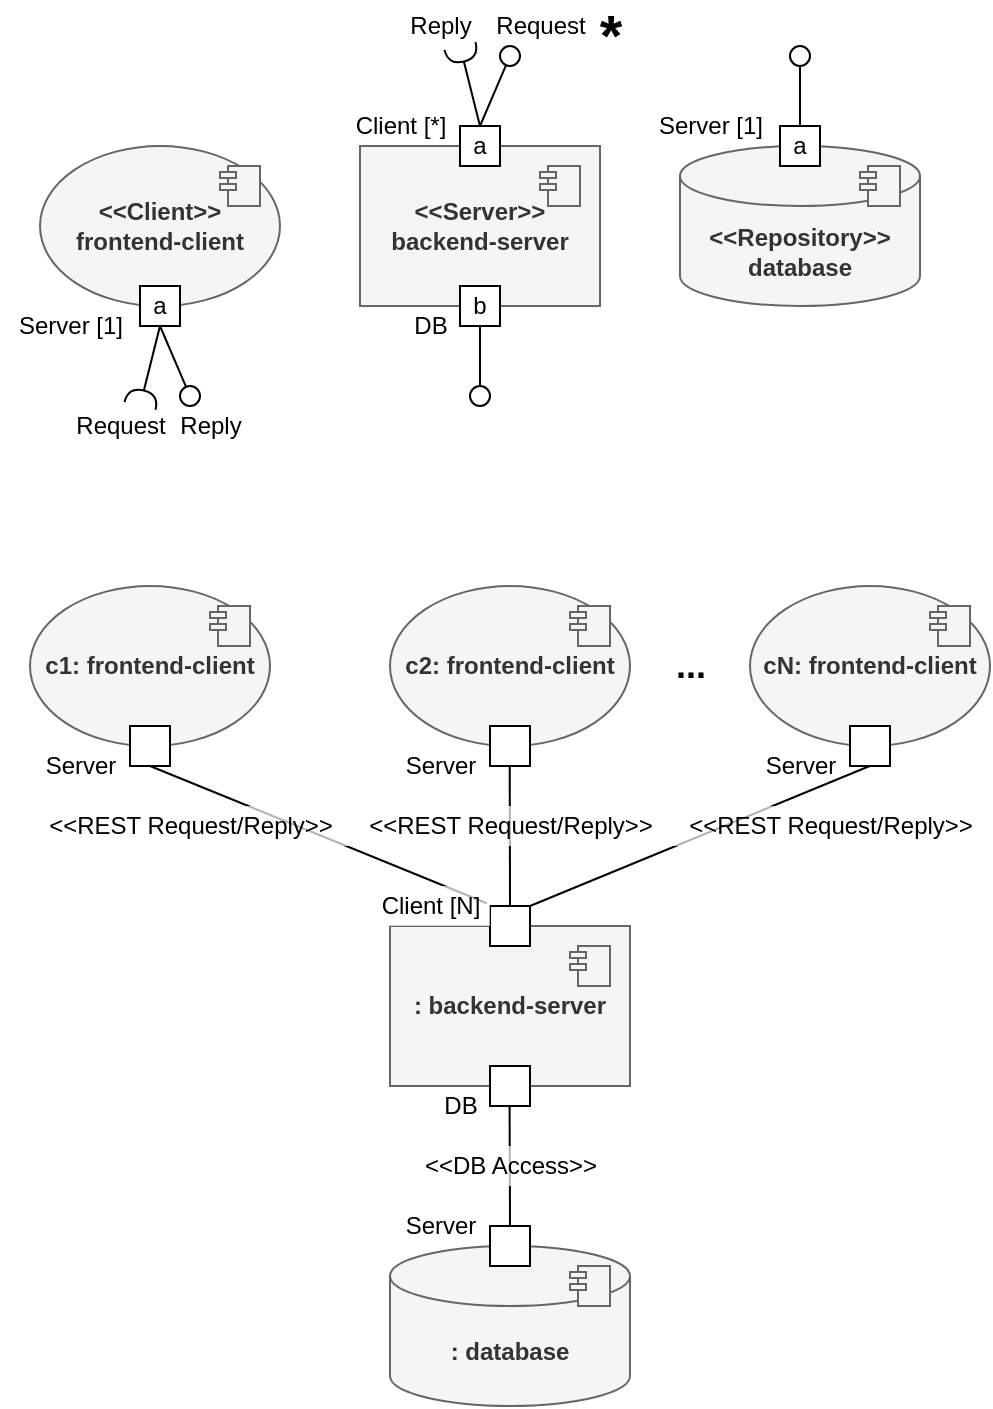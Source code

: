 <mxfile version="13.10.9" type="device"><diagram id="yv9trnzSxkDpxcfOqud2" name="Page-1"><mxGraphModel dx="1185" dy="635" grid="1" gridSize="10" guides="1" tooltips="1" connect="1" arrows="1" fold="1" page="1" pageScale="1" pageWidth="850" pageHeight="1100" math="0" shadow="0"><root><mxCell id="0"/><mxCell id="1" parent="0"/><mxCell id="oG5994Od_7sDUqblv6B6-1" value="&amp;lt;&amp;lt;Client&amp;gt;&amp;gt;&lt;br&gt;frontend-client" style="ellipse;whiteSpace=wrap;html=1;fillColor=#f5f5f5;strokeColor=#666666;fontColor=#333333;fontStyle=1" parent="1" vertex="1"><mxGeometry x="70" y="110" width="120" height="80" as="geometry"/></mxCell><mxCell id="oG5994Od_7sDUqblv6B6-17" value="a" style="whiteSpace=wrap;html=1;aspect=fixed;" parent="1" vertex="1"><mxGeometry x="120" y="180" width="20" height="20" as="geometry"/></mxCell><mxCell id="oG5994Od_7sDUqblv6B6-33" value="" style="rounded=0;orthogonalLoop=1;jettySize=auto;html=1;endArrow=none;endFill=0;exitX=0.5;exitY=1;exitDx=0;exitDy=0;" parent="1" source="oG5994Od_7sDUqblv6B6-17" target="oG5994Od_7sDUqblv6B6-35" edge="1"><mxGeometry relative="1" as="geometry"><mxPoint x="140" y="275" as="sourcePoint"/></mxGeometry></mxCell><mxCell id="oG5994Od_7sDUqblv6B6-35" value="" style="ellipse;whiteSpace=wrap;html=1;fontFamily=Helvetica;fontSize=12;fontColor=#000000;align=center;strokeColor=#000000;fillColor=#ffffff;points=[];aspect=fixed;resizable=0;" parent="1" vertex="1"><mxGeometry x="140" y="230" width="10" height="10" as="geometry"/></mxCell><mxCell id="oG5994Od_7sDUqblv6B6-37" value="" style="rounded=0;orthogonalLoop=1;jettySize=auto;html=1;endArrow=halfCircle;endFill=0;endSize=6;strokeWidth=1;" parent="1" edge="1"><mxGeometry relative="1" as="geometry"><mxPoint x="130" y="200" as="sourcePoint"/><mxPoint x="120" y="240" as="targetPoint"/></mxGeometry></mxCell><mxCell id="oG5994Od_7sDUqblv6B6-39" value="Server [1]" style="text;html=1;align=center;verticalAlign=middle;resizable=0;points=[];autosize=1;" parent="1" vertex="1"><mxGeometry x="50" y="190" width="70" height="20" as="geometry"/></mxCell><mxCell id="oG5994Od_7sDUqblv6B6-40" value="Request" style="text;html=1;align=center;verticalAlign=middle;resizable=0;points=[];autosize=1;" parent="1" vertex="1"><mxGeometry x="80" y="240" width="60" height="20" as="geometry"/></mxCell><mxCell id="oG5994Od_7sDUqblv6B6-41" value="Reply" style="text;html=1;align=center;verticalAlign=middle;resizable=0;points=[];autosize=1;" parent="1" vertex="1"><mxGeometry x="130" y="240" width="50" height="20" as="geometry"/></mxCell><mxCell id="oG5994Od_7sDUqblv6B6-43" value="" style="shape=module;align=left;spacingLeft=20;align=center;verticalAlign=top;jettyWidth=8;jettyHeight=3;fillColor=#f5f5f5;strokeColor=#666666;fontColor=#333333;" parent="1" vertex="1"><mxGeometry x="160" y="120" width="20" height="20" as="geometry"/></mxCell><mxCell id="oG5994Od_7sDUqblv6B6-44" value="&amp;lt;&amp;lt;Server&amp;gt;&amp;gt;&lt;br&gt;backend-server" style="rounded=0;whiteSpace=wrap;html=1;fillColor=#f5f5f5;strokeColor=#666666;fontColor=#333333;fontStyle=1" parent="1" vertex="1"><mxGeometry x="230" y="110" width="120" height="80" as="geometry"/></mxCell><mxCell id="oG5994Od_7sDUqblv6B6-46" value="" style="shape=module;align=left;spacingLeft=20;align=center;verticalAlign=top;jettyWidth=8;jettyHeight=3;fillColor=#f5f5f5;strokeColor=#666666;fontColor=#333333;" parent="1" vertex="1"><mxGeometry x="320" y="120" width="20" height="20" as="geometry"/></mxCell><mxCell id="oG5994Od_7sDUqblv6B6-48" value="a" style="whiteSpace=wrap;html=1;aspect=fixed;" parent="1" vertex="1"><mxGeometry x="280" y="100" width="20" height="20" as="geometry"/></mxCell><mxCell id="oG5994Od_7sDUqblv6B6-49" value="" style="rounded=0;orthogonalLoop=1;jettySize=auto;html=1;endArrow=none;endFill=0;exitX=0.5;exitY=0;exitDx=0;exitDy=0;" parent="1" source="oG5994Od_7sDUqblv6B6-48" target="oG5994Od_7sDUqblv6B6-50" edge="1"><mxGeometry relative="1" as="geometry"><mxPoint x="300" y="195" as="sourcePoint"/></mxGeometry></mxCell><mxCell id="oG5994Od_7sDUqblv6B6-50" value="" style="ellipse;whiteSpace=wrap;html=1;fontFamily=Helvetica;fontSize=12;fontColor=#000000;align=center;strokeColor=#000000;fillColor=#ffffff;points=[];aspect=fixed;resizable=0;" parent="1" vertex="1"><mxGeometry x="300" y="60" width="10" height="10" as="geometry"/></mxCell><mxCell id="oG5994Od_7sDUqblv6B6-51" value="" style="rounded=0;orthogonalLoop=1;jettySize=auto;html=1;endArrow=halfCircle;endFill=0;endSize=6;strokeWidth=1;exitX=0.5;exitY=0;exitDx=0;exitDy=0;" parent="1" source="oG5994Od_7sDUqblv6B6-48" edge="1"><mxGeometry relative="1" as="geometry"><mxPoint x="290" y="120" as="sourcePoint"/><mxPoint x="280" y="60" as="targetPoint"/></mxGeometry></mxCell><mxCell id="oG5994Od_7sDUqblv6B6-52" value="Reply" style="text;html=1;align=center;verticalAlign=middle;resizable=0;points=[];autosize=1;" parent="1" vertex="1"><mxGeometry x="245" y="40" width="50" height="20" as="geometry"/></mxCell><mxCell id="oG5994Od_7sDUqblv6B6-53" value="Request" style="text;html=1;align=center;verticalAlign=middle;resizable=0;points=[];autosize=1;" parent="1" vertex="1"><mxGeometry x="290" y="40" width="60" height="20" as="geometry"/></mxCell><mxCell id="oG5994Od_7sDUqblv6B6-54" value="Client [*]" style="text;html=1;align=center;verticalAlign=middle;resizable=0;points=[];autosize=1;" parent="1" vertex="1"><mxGeometry x="220" y="90" width="60" height="20" as="geometry"/></mxCell><mxCell id="oG5994Od_7sDUqblv6B6-55" value="b" style="whiteSpace=wrap;html=1;aspect=fixed;" parent="1" vertex="1"><mxGeometry x="280" y="180" width="20" height="20" as="geometry"/></mxCell><mxCell id="oG5994Od_7sDUqblv6B6-56" value="" style="rounded=0;orthogonalLoop=1;jettySize=auto;html=1;endArrow=none;endFill=0;exitX=0.5;exitY=1;exitDx=0;exitDy=0;" parent="1" source="oG5994Od_7sDUqblv6B6-55" target="oG5994Od_7sDUqblv6B6-57" edge="1"><mxGeometry relative="1" as="geometry"><mxPoint x="160" y="210" as="sourcePoint"/></mxGeometry></mxCell><mxCell id="oG5994Od_7sDUqblv6B6-57" value="" style="ellipse;whiteSpace=wrap;html=1;fontFamily=Helvetica;fontSize=12;fontColor=#000000;align=center;strokeColor=#000000;fillColor=#ffffff;points=[];aspect=fixed;resizable=0;" parent="1" vertex="1"><mxGeometry x="285" y="230" width="10" height="10" as="geometry"/></mxCell><mxCell id="oG5994Od_7sDUqblv6B6-58" value="DB" style="text;html=1;align=center;verticalAlign=middle;resizable=0;points=[];autosize=1;" parent="1" vertex="1"><mxGeometry x="250" y="190" width="30" height="20" as="geometry"/></mxCell><mxCell id="oG5994Od_7sDUqblv6B6-59" value="&amp;lt;&amp;lt;Repository&amp;gt;&amp;gt;&lt;br&gt;database" style="shape=cylinder3;whiteSpace=wrap;html=1;boundedLbl=1;backgroundOutline=1;size=15;fillColor=#f5f5f5;strokeColor=#666666;fontColor=#333333;fontStyle=1" parent="1" vertex="1"><mxGeometry x="390" y="110" width="120" height="80" as="geometry"/></mxCell><mxCell id="oG5994Od_7sDUqblv6B6-60" value="" style="shape=module;align=left;spacingLeft=20;align=center;verticalAlign=top;jettyWidth=8;jettyHeight=3;fillColor=#f5f5f5;strokeColor=#666666;fontColor=#333333;" parent="1" vertex="1"><mxGeometry x="480" y="120" width="20" height="20" as="geometry"/></mxCell><mxCell id="oG5994Od_7sDUqblv6B6-61" value="a" style="whiteSpace=wrap;html=1;aspect=fixed;" parent="1" vertex="1"><mxGeometry x="440" y="100" width="20" height="20" as="geometry"/></mxCell><mxCell id="oG5994Od_7sDUqblv6B6-63" value="" style="rounded=0;orthogonalLoop=1;jettySize=auto;html=1;endArrow=none;endFill=0;exitX=0.5;exitY=1;exitDx=0;exitDy=0;" parent="1" target="oG5994Od_7sDUqblv6B6-64" edge="1"><mxGeometry relative="1" as="geometry"><mxPoint x="450" y="100" as="sourcePoint"/></mxGeometry></mxCell><mxCell id="oG5994Od_7sDUqblv6B6-64" value="" style="ellipse;whiteSpace=wrap;html=1;fontFamily=Helvetica;fontSize=12;fontColor=#000000;align=center;strokeColor=#000000;fillColor=#ffffff;points=[];aspect=fixed;resizable=0;" parent="1" vertex="1"><mxGeometry x="445" y="60" width="10" height="10" as="geometry"/></mxCell><mxCell id="oG5994Od_7sDUqblv6B6-65" value="Server [1]" style="text;html=1;align=center;verticalAlign=middle;resizable=0;points=[];autosize=1;" parent="1" vertex="1"><mxGeometry x="370" y="90" width="70" height="20" as="geometry"/></mxCell><mxCell id="oG5994Od_7sDUqblv6B6-91" value="c1: frontend-client" style="ellipse;whiteSpace=wrap;html=1;fillColor=#f5f5f5;strokeColor=#666666;fontColor=#333333;fontStyle=1" parent="1" vertex="1"><mxGeometry x="65" y="330" width="120" height="80" as="geometry"/></mxCell><mxCell id="oG5994Od_7sDUqblv6B6-92" value="" style="whiteSpace=wrap;html=1;aspect=fixed;" parent="1" vertex="1"><mxGeometry x="115" y="400" width="20" height="20" as="geometry"/></mxCell><mxCell id="oG5994Od_7sDUqblv6B6-99" value="" style="shape=module;align=left;spacingLeft=20;align=center;verticalAlign=top;jettyWidth=8;jettyHeight=3;fillColor=#f5f5f5;strokeColor=#666666;fontColor=#333333;" parent="1" vertex="1"><mxGeometry x="155" y="340" width="20" height="20" as="geometry"/></mxCell><mxCell id="oG5994Od_7sDUqblv6B6-100" value="c2: frontend-client" style="ellipse;whiteSpace=wrap;html=1;fillColor=#f5f5f5;strokeColor=#666666;fontColor=#333333;fontStyle=1" parent="1" vertex="1"><mxGeometry x="245" y="330" width="120" height="80" as="geometry"/></mxCell><mxCell id="oG5994Od_7sDUqblv6B6-101" value="" style="whiteSpace=wrap;html=1;aspect=fixed;" parent="1" vertex="1"><mxGeometry x="295" y="400" width="20" height="20" as="geometry"/></mxCell><mxCell id="oG5994Od_7sDUqblv6B6-108" value="" style="shape=module;align=left;spacingLeft=20;align=center;verticalAlign=top;jettyWidth=8;jettyHeight=3;fillColor=#f5f5f5;strokeColor=#666666;fontColor=#333333;" parent="1" vertex="1"><mxGeometry x="335" y="340" width="20" height="20" as="geometry"/></mxCell><mxCell id="oG5994Od_7sDUqblv6B6-109" value="cN: frontend-client" style="ellipse;whiteSpace=wrap;html=1;fillColor=#f5f5f5;strokeColor=#666666;fontColor=#333333;fontStyle=1" parent="1" vertex="1"><mxGeometry x="425" y="330" width="120" height="80" as="geometry"/></mxCell><mxCell id="oG5994Od_7sDUqblv6B6-110" value="" style="whiteSpace=wrap;html=1;aspect=fixed;" parent="1" vertex="1"><mxGeometry x="475" y="400" width="20" height="20" as="geometry"/></mxCell><mxCell id="oG5994Od_7sDUqblv6B6-117" value="" style="shape=module;align=left;spacingLeft=20;align=center;verticalAlign=top;jettyWidth=8;jettyHeight=3;fillColor=#f5f5f5;strokeColor=#666666;fontColor=#333333;" parent="1" vertex="1"><mxGeometry x="515" y="340" width="20" height="20" as="geometry"/></mxCell><mxCell id="oG5994Od_7sDUqblv6B6-118" value=": backend-server" style="rounded=0;whiteSpace=wrap;html=1;fillColor=#f5f5f5;strokeColor=#666666;fontColor=#333333;fontStyle=1" parent="1" vertex="1"><mxGeometry x="245" y="500" width="120" height="80" as="geometry"/></mxCell><mxCell id="oG5994Od_7sDUqblv6B6-119" value="" style="shape=module;align=left;spacingLeft=20;align=center;verticalAlign=top;jettyWidth=8;jettyHeight=3;fillColor=#f5f5f5;strokeColor=#666666;fontColor=#333333;" parent="1" vertex="1"><mxGeometry x="335" y="510" width="20" height="20" as="geometry"/></mxCell><mxCell id="oG5994Od_7sDUqblv6B6-120" value="" style="whiteSpace=wrap;html=1;aspect=fixed;" parent="1" vertex="1"><mxGeometry x="295" y="490" width="20" height="20" as="geometry"/></mxCell><mxCell id="oG5994Od_7sDUqblv6B6-127" value="" style="whiteSpace=wrap;html=1;aspect=fixed;" parent="1" vertex="1"><mxGeometry x="295" y="570" width="20" height="20" as="geometry"/></mxCell><mxCell id="oG5994Od_7sDUqblv6B6-158" value="&lt;b&gt;&lt;font style=&quot;font-size: 18px&quot;&gt;...&lt;/font&gt;&lt;/b&gt;" style="text;html=1;align=center;verticalAlign=middle;resizable=0;points=[];autosize=1;" parent="1" vertex="1"><mxGeometry x="380" y="360" width="30" height="20" as="geometry"/></mxCell><mxCell id="oG5994Od_7sDUqblv6B6-162" value="" style="endArrow=none;html=1;entryX=0.5;entryY=1;entryDx=0;entryDy=0;exitX=-0.079;exitY=-0.069;exitDx=0;exitDy=0;exitPerimeter=0;" parent="1" source="oG5994Od_7sDUqblv6B6-120" target="oG5994Od_7sDUqblv6B6-92" edge="1"><mxGeometry width="50" height="50" relative="1" as="geometry"><mxPoint x="285" y="570" as="sourcePoint"/><mxPoint x="195" y="390" as="targetPoint"/></mxGeometry></mxCell><mxCell id="oG5994Od_7sDUqblv6B6-163" value="" style="endArrow=none;html=1;exitX=0.5;exitY=0;exitDx=0;exitDy=0;entryX=0.5;entryY=1;entryDx=0;entryDy=0;" parent="1" edge="1" source="oG5994Od_7sDUqblv6B6-120"><mxGeometry width="50" height="50" relative="1" as="geometry"><mxPoint x="304.86" y="460" as="sourcePoint"/><mxPoint x="304.86" y="420" as="targetPoint"/></mxGeometry></mxCell><mxCell id="oG5994Od_7sDUqblv6B6-164" value="" style="endArrow=none;html=1;exitX=1;exitY=0;exitDx=0;exitDy=0;entryX=0.5;entryY=1;entryDx=0;entryDy=0;" parent="1" edge="1" source="oG5994Od_7sDUqblv6B6-120"><mxGeometry width="50" height="50" relative="1" as="geometry"><mxPoint x="484.86" y="460" as="sourcePoint"/><mxPoint x="484.86" y="420" as="targetPoint"/></mxGeometry></mxCell><mxCell id="oG5994Od_7sDUqblv6B6-168" value=": database" style="shape=cylinder3;whiteSpace=wrap;html=1;boundedLbl=1;backgroundOutline=1;size=15;fillColor=#f5f5f5;strokeColor=#666666;fontColor=#333333;fontStyle=1" parent="1" vertex="1"><mxGeometry x="245" y="660" width="120" height="80" as="geometry"/></mxCell><mxCell id="oG5994Od_7sDUqblv6B6-169" value="" style="shape=module;align=left;spacingLeft=20;align=center;verticalAlign=top;jettyWidth=8;jettyHeight=3;fillColor=#f5f5f5;strokeColor=#666666;fontColor=#333333;" parent="1" vertex="1"><mxGeometry x="335" y="670" width="20" height="20" as="geometry"/></mxCell><mxCell id="oG5994Od_7sDUqblv6B6-170" value="" style="whiteSpace=wrap;html=1;aspect=fixed;" parent="1" vertex="1"><mxGeometry x="295" y="650" width="20" height="20" as="geometry"/></mxCell><mxCell id="oG5994Od_7sDUqblv6B6-174" value="" style="endArrow=none;html=1;exitX=0.5;exitY=0;exitDx=0;exitDy=0;entryX=0.5;entryY=1;entryDx=0;entryDy=0;" parent="1" edge="1" source="oG5994Od_7sDUqblv6B6-170"><mxGeometry width="50" height="50" relative="1" as="geometry"><mxPoint x="304.8" y="630" as="sourcePoint"/><mxPoint x="304.8" y="590" as="targetPoint"/></mxGeometry></mxCell><mxCell id="oG5994Od_7sDUqblv6B6-175" value="Server" style="text;html=1;align=center;verticalAlign=middle;resizable=0;points=[];autosize=1;" parent="1" vertex="1"><mxGeometry x="65" y="410" width="50" height="20" as="geometry"/></mxCell><mxCell id="oG5994Od_7sDUqblv6B6-176" value="Server" style="text;html=1;align=center;verticalAlign=middle;resizable=0;points=[];autosize=1;" parent="1" vertex="1"><mxGeometry x="245" y="410" width="50" height="20" as="geometry"/></mxCell><mxCell id="oG5994Od_7sDUqblv6B6-177" value="Server" style="text;html=1;align=center;verticalAlign=middle;resizable=0;points=[];autosize=1;" parent="1" vertex="1"><mxGeometry x="425" y="410" width="50" height="20" as="geometry"/></mxCell><mxCell id="oG5994Od_7sDUqblv6B6-185" value="Client [N]" style="text;html=1;align=center;verticalAlign=middle;resizable=0;points=[];autosize=1;fillColor=#ffffff;opacity=70;" parent="1" vertex="1"><mxGeometry x="235" y="480" width="60" height="20" as="geometry"/></mxCell><mxCell id="oG5994Od_7sDUqblv6B6-187" value="DB" style="text;html=1;align=center;verticalAlign=middle;resizable=0;points=[];autosize=1;" parent="1" vertex="1"><mxGeometry x="265" y="580" width="30" height="20" as="geometry"/></mxCell><mxCell id="oG5994Od_7sDUqblv6B6-188" value="Server" style="text;html=1;align=center;verticalAlign=middle;resizable=0;points=[];autosize=1;" parent="1" vertex="1"><mxGeometry x="245" y="640" width="50" height="20" as="geometry"/></mxCell><mxCell id="oG5994Od_7sDUqblv6B6-189" value="&amp;lt;&amp;lt;DB Access&amp;gt;&amp;gt;" style="text;html=1;align=center;verticalAlign=middle;resizable=0;points=[];autosize=1;fillColor=#ffffff;opacity=70;" parent="1" vertex="1"><mxGeometry x="255" y="610" width="100" height="20" as="geometry"/></mxCell><mxCell id="vCN5-Cca6oUFzNEFGR_g-1" value="&lt;b&gt;&lt;font style=&quot;font-size: 29px&quot;&gt;*&lt;/font&gt;&lt;/b&gt;" style="text;html=1;align=center;verticalAlign=middle;resizable=0;points=[];autosize=1;" parent="1" vertex="1"><mxGeometry x="340" y="40" width="30" height="30" as="geometry"/></mxCell><mxCell id="cK_ig-G8dwvTfX0bQNHj-1" value="&amp;lt;&amp;lt;REST Request/Reply&amp;gt;&amp;gt;" style="text;html=1;align=center;verticalAlign=middle;resizable=0;points=[];autosize=1;fillColor=#ffffff;opacity=70;" vertex="1" parent="1"><mxGeometry x="225" y="440" width="160" height="20" as="geometry"/></mxCell><mxCell id="cK_ig-G8dwvTfX0bQNHj-2" value="&amp;lt;&amp;lt;REST Request/Reply&amp;gt;&amp;gt;" style="text;html=1;align=center;verticalAlign=middle;resizable=0;points=[];autosize=1;fillColor=#ffffff;opacity=70;" vertex="1" parent="1"><mxGeometry x="65" y="440" width="160" height="20" as="geometry"/></mxCell><mxCell id="cK_ig-G8dwvTfX0bQNHj-3" value="&amp;lt;&amp;lt;REST Request/Reply&amp;gt;&amp;gt;" style="text;html=1;align=center;verticalAlign=middle;resizable=0;points=[];autosize=1;fillColor=#ffffff;opacity=70;" vertex="1" parent="1"><mxGeometry x="385" y="440" width="160" height="20" as="geometry"/></mxCell></root></mxGraphModel></diagram></mxfile>